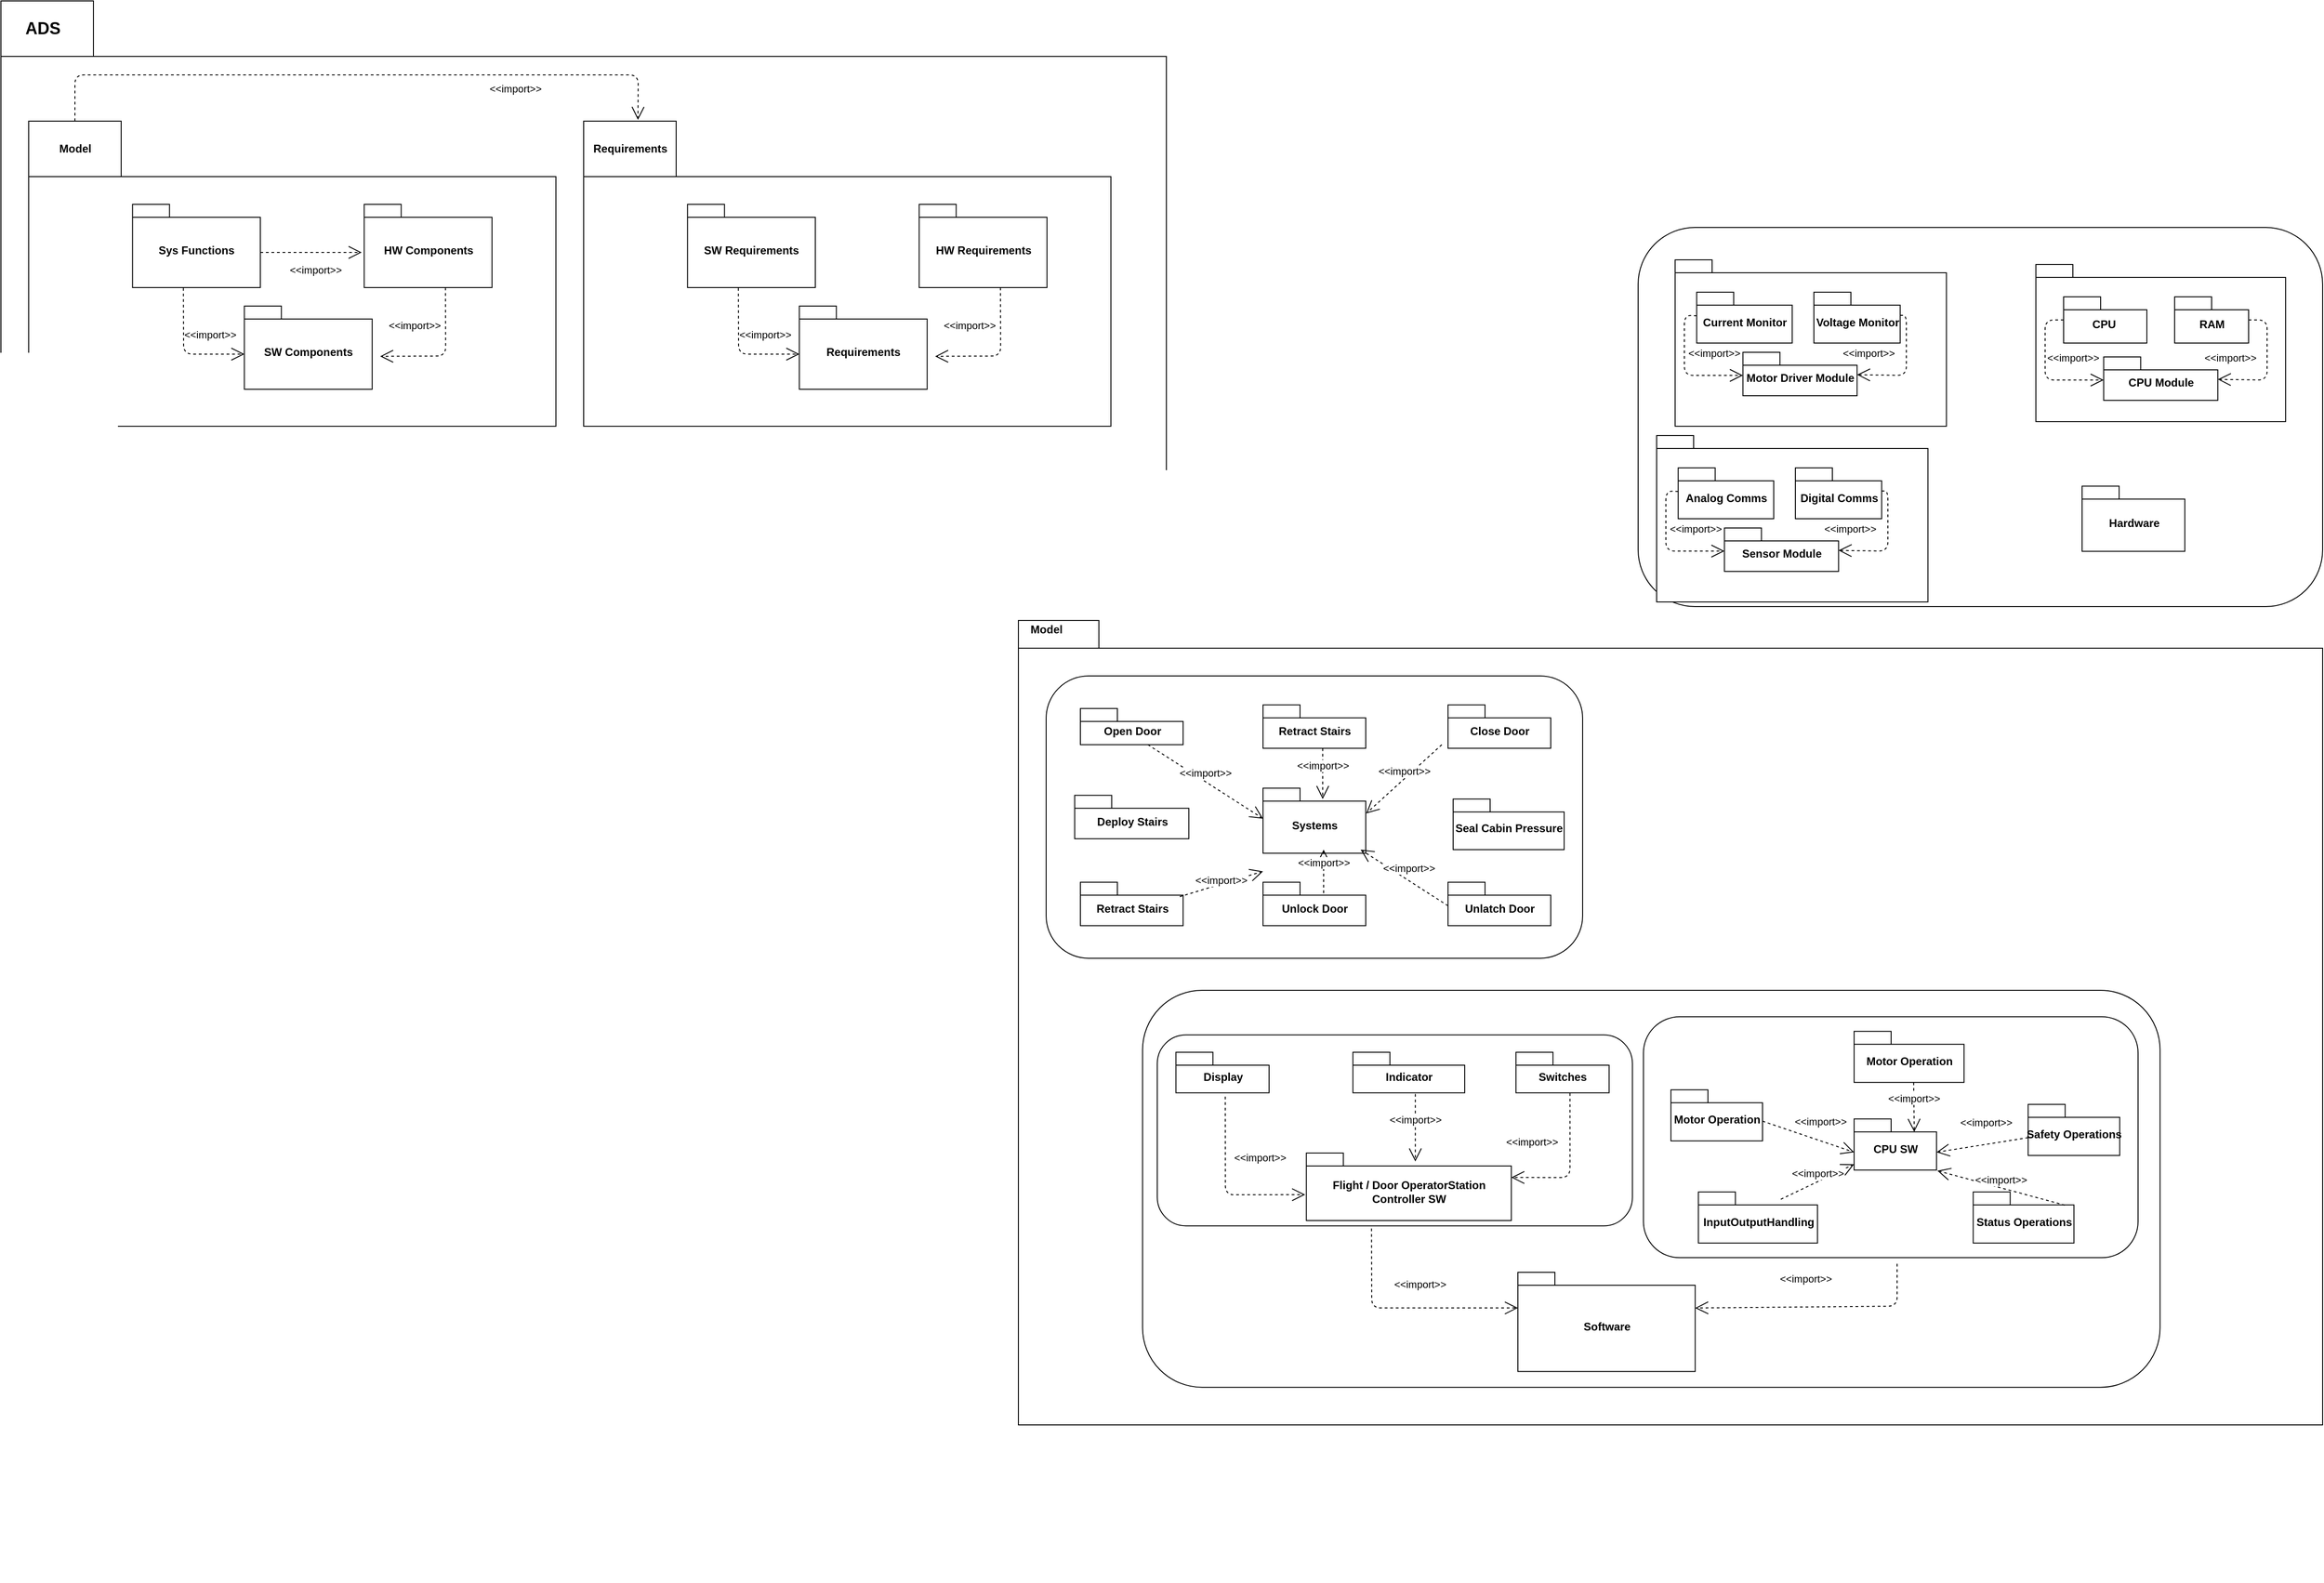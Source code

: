 <mxfile version="14.7.0" type="github">
  <diagram name="Page-1" id="5f0bae14-7c28-e335-631c-24af17079c00">
    <mxGraphModel dx="2442" dy="927" grid="1" gridSize="10" guides="1" tooltips="1" connect="1" arrows="1" fold="1" page="1" pageScale="1" pageWidth="1100" pageHeight="850" background="none" math="0" shadow="0">
      <root>
        <mxCell id="0" />
        <mxCell id="1" parent="0" />
        <mxCell id="LVj0R4BeIXPEFF04GviU-104" value="" style="shape=folder;fontStyle=1;spacingTop=10;tabWidth=100;tabHeight=60;tabPosition=left;html=1;" parent="1" vertex="1">
          <mxGeometry x="-780" y="620" width="1260" height="560" as="geometry" />
        </mxCell>
        <mxCell id="LVj0R4BeIXPEFF04GviU-92" value="" style="group" parent="1" vertex="1" connectable="0">
          <mxGeometry x="320" y="1290" width="1410" height="1040" as="geometry" />
        </mxCell>
        <mxCell id="LVj0R4BeIXPEFF04GviU-5" value="&amp;nbsp;&amp;nbsp;" style="shape=folder;fontStyle=1;spacingTop=10;tabWidth=40;tabHeight=30;tabPosition=left;html=1;" parent="LVj0R4BeIXPEFF04GviU-92" vertex="1">
          <mxGeometry width="1410" height="870" as="geometry" />
        </mxCell>
        <mxCell id="LVj0R4BeIXPEFF04GviU-16" value="Model" style="text;html=1;align=center;verticalAlign=middle;resizable=0;points=[];autosize=1;strokeColor=none;fontStyle=1" parent="LVj0R4BeIXPEFF04GviU-92" vertex="1">
          <mxGeometry x="5" width="50" height="20" as="geometry" />
        </mxCell>
        <mxCell id="LVj0R4BeIXPEFF04GviU-90" value="" style="group" parent="LVj0R4BeIXPEFF04GviU-92" vertex="1" connectable="0">
          <mxGeometry x="150" y="399.999" width="1110" height="572.477" as="geometry" />
        </mxCell>
        <mxCell id="LVj0R4BeIXPEFF04GviU-38" value="" style="group" parent="LVj0R4BeIXPEFF04GviU-90" vertex="1" connectable="0">
          <mxGeometry width="1110" height="572.477" as="geometry" />
        </mxCell>
        <mxCell id="LVj0R4BeIXPEFF04GviU-39" value="z" style="group" parent="LVj0R4BeIXPEFF04GviU-38" vertex="1" connectable="0">
          <mxGeometry width="1110" height="572.477" as="geometry" />
        </mxCell>
        <mxCell id="LVj0R4BeIXPEFF04GviU-40" value="" style="group" parent="LVj0R4BeIXPEFF04GviU-39" vertex="1" connectable="0">
          <mxGeometry x="-35.744" width="1145.744" height="572.477" as="geometry" />
        </mxCell>
        <mxCell id="LVj0R4BeIXPEFF04GviU-41" value="" style="rounded=1;whiteSpace=wrap;html=1;" parent="LVj0R4BeIXPEFF04GviU-40" vertex="1">
          <mxGeometry x="20" width="1100" height="429.358" as="geometry" />
        </mxCell>
        <mxCell id="LVj0R4BeIXPEFF04GviU-42" value="Software" style="shape=folder;fontStyle=1;spacingTop=10;tabWidth=40;tabHeight=14;tabPosition=left;html=1;" parent="LVj0R4BeIXPEFF04GviU-40" vertex="1">
          <mxGeometry x="425.748" y="304.964" width="191.677" height="107.242" as="geometry" />
        </mxCell>
        <mxCell id="LVj0R4BeIXPEFF04GviU-71" value="" style="group" parent="LVj0R4BeIXPEFF04GviU-40" vertex="1" connectable="0">
          <mxGeometry x="561.49" y="28.624" width="584.25" height="276.344" as="geometry" />
        </mxCell>
        <mxCell id="LVj0R4BeIXPEFF04GviU-65" value="" style="group" parent="LVj0R4BeIXPEFF04GviU-71" vertex="1" connectable="0">
          <mxGeometry width="584.25" height="276.344" as="geometry" />
        </mxCell>
        <mxCell id="LVj0R4BeIXPEFF04GviU-59" value="" style="rounded=1;whiteSpace=wrap;html=1;" parent="LVj0R4BeIXPEFF04GviU-65" vertex="1">
          <mxGeometry width="534.737" height="260.553" as="geometry" />
        </mxCell>
        <mxCell id="LVj0R4BeIXPEFF04GviU-50" value="CPU SW" style="shape=folder;fontStyle=1;spacingTop=10;tabWidth=40;tabHeight=14;tabPosition=left;html=1;" parent="LVj0R4BeIXPEFF04GviU-65" vertex="1">
          <mxGeometry x="227.758" y="110.538" width="89.123" height="55.269" as="geometry" />
        </mxCell>
        <mxCell id="LVj0R4BeIXPEFF04GviU-60" value="Motor Operation" style="shape=folder;fontStyle=1;spacingTop=10;tabWidth=40;tabHeight=14;tabPosition=left;html=1;" parent="LVj0R4BeIXPEFF04GviU-65" vertex="1">
          <mxGeometry x="227.758" y="15.791" width="118.831" height="55.269" as="geometry" />
        </mxCell>
        <mxCell id="LVj0R4BeIXPEFF04GviU-61" value="Safety Operations&lt;span style=&quot;color: rgba(0 , 0 , 0 , 0) ; font-family: monospace ; font-size: 0px ; font-weight: 400&quot;&gt;%3CmxGraphModel%3E%3Croot%3E%3CmxCell%20id%3D%220%22%2F%3E%3CmxCell%20id%3D%221%22%20parent%3D%220%22%2F%3E%3CmxCell%20id%3D%222%22%20value%3D%22Motor%20Operation%22%20style%3D%22shape%3Dfolder%3BfontStyle%3D1%3BspacingTop%3D10%3BtabWidth%3D40%3BtabHeight%3D14%3BtabPosition%3Dleft%3Bhtml%3D1%3B%22%20vertex%3D%221%22%20parent%3D%221%22%3E%3CmxGeometry%20x%3D%221029.654%22%20y%3D%22930%22%20width%3D%22146.9%22%20height%3D%2270%22%20as%3D%22geometry%22%2F%3E%3C%2FmxCell%3E%3C%2Froot%3E%3C%2FmxGraphModel%3E&lt;/span&gt;" style="shape=folder;fontStyle=1;spacingTop=10;tabWidth=40;tabHeight=14;tabPosition=left;html=1;" parent="LVj0R4BeIXPEFF04GviU-65" vertex="1">
          <mxGeometry x="415.907" y="94.747" width="99.025" height="55.269" as="geometry" />
        </mxCell>
        <mxCell id="LVj0R4BeIXPEFF04GviU-62" value="Status Operations" style="shape=folder;fontStyle=1;spacingTop=10;tabWidth=40;tabHeight=14;tabPosition=left;html=1;" parent="LVj0R4BeIXPEFF04GviU-65" vertex="1">
          <mxGeometry x="356.492" y="189.493" width="108.928" height="55.269" as="geometry" />
        </mxCell>
        <mxCell id="LVj0R4BeIXPEFF04GviU-63" value="InputOutputHandling" style="shape=folder;fontStyle=1;spacingTop=10;tabWidth=40;tabHeight=14;tabPosition=left;html=1;" parent="LVj0R4BeIXPEFF04GviU-65" vertex="1">
          <mxGeometry x="59.415" y="189.493" width="128.733" height="55.269" as="geometry" />
        </mxCell>
        <mxCell id="LVj0R4BeIXPEFF04GviU-64" value="Motor Operation" style="shape=folder;fontStyle=1;spacingTop=10;tabWidth=40;tabHeight=14;tabPosition=left;html=1;" parent="LVj0R4BeIXPEFF04GviU-65" vertex="1">
          <mxGeometry x="29.708" y="78.955" width="99.025" height="55.269" as="geometry" />
        </mxCell>
        <mxCell id="LVj0R4BeIXPEFF04GviU-66" value="&amp;lt;&amp;lt;import&amp;gt;&amp;gt;" style="edgeStyle=none;html=1;endArrow=open;endSize=12;dashed=1;verticalAlign=bottom;entryX=0;entryY=0;entryDx=65;entryDy=14;entryPerimeter=0;" parent="LVj0R4BeIXPEFF04GviU-65" target="LVj0R4BeIXPEFF04GviU-50" edge="1">
          <mxGeometry width="160" relative="1" as="geometry">
            <mxPoint x="292.125" y="71.06" as="sourcePoint" />
            <mxPoint x="297.076" y="168.175" as="targetPoint" />
          </mxGeometry>
        </mxCell>
        <mxCell id="LVj0R4BeIXPEFF04GviU-69" value="&amp;lt;&amp;lt;import&amp;gt;&amp;gt;" style="edgeStyle=none;html=1;endArrow=open;endSize=12;dashed=1;verticalAlign=bottom;entryX=0;entryY=0;entryDx=90;entryDy=56;entryPerimeter=0;" parent="LVj0R4BeIXPEFF04GviU-65" target="LVj0R4BeIXPEFF04GviU-50" edge="1">
          <mxGeometry width="160" relative="1" as="geometry">
            <mxPoint x="455.515" y="203.705" as="sourcePoint" />
            <mxPoint x="356.492" y="165.807" as="targetPoint" />
          </mxGeometry>
        </mxCell>
        <mxCell id="LVj0R4BeIXPEFF04GviU-87" value="&amp;lt;&amp;lt;import&amp;gt;&amp;gt;" style="edgeStyle=none;html=1;endArrow=open;endSize=12;dashed=1;verticalAlign=bottom;entryX=0;entryY=0;entryDx=89.123;entryDy=35.963;entryPerimeter=0;exitX=0;exitY=0;exitDx=0;exitDy=35.963;exitPerimeter=0;" parent="LVj0R4BeIXPEFF04GviU-65" source="LVj0R4BeIXPEFF04GviU-61" target="LVj0R4BeIXPEFF04GviU-50" edge="1">
          <mxGeometry x="-0.121" y="-14" width="160" relative="1" as="geometry">
            <mxPoint x="419.991" y="75.982" as="sourcePoint" />
            <mxPoint x="519.018" y="93.406" as="targetPoint" />
            <mxPoint as="offset" />
          </mxGeometry>
        </mxCell>
        <mxCell id="LVj0R4BeIXPEFF04GviU-67" value="&amp;lt;&amp;lt;import&amp;gt;&amp;gt;" style="edgeStyle=none;html=1;endArrow=open;endSize=12;dashed=1;verticalAlign=bottom;entryX=0;entryY=0;entryDx=0;entryDy=35.963;entryPerimeter=0;" parent="LVj0R4BeIXPEFF04GviU-71" target="LVj0R4BeIXPEFF04GviU-50" edge="1">
          <mxGeometry x="0.197" y="11" width="160" relative="1" as="geometry">
            <mxPoint x="128.731" y="112.906" as="sourcePoint" />
            <mxPoint x="131.932" y="163.438" as="targetPoint" />
            <mxPoint as="offset" />
          </mxGeometry>
        </mxCell>
        <mxCell id="LVj0R4BeIXPEFF04GviU-68" value="&amp;lt;&amp;lt;import&amp;gt;&amp;gt;" style="edgeStyle=none;html=1;endArrow=open;endSize=12;dashed=1;verticalAlign=bottom;" parent="LVj0R4BeIXPEFF04GviU-71" target="LVj0R4BeIXPEFF04GviU-50" edge="1">
          <mxGeometry width="160" relative="1" as="geometry">
            <mxPoint x="148.536" y="197.389" as="sourcePoint" />
            <mxPoint x="247.564" y="214.814" as="targetPoint" />
          </mxGeometry>
        </mxCell>
        <mxCell id="LVj0R4BeIXPEFF04GviU-72" value="" style="group" parent="LVj0R4BeIXPEFF04GviU-40" vertex="1" connectable="0">
          <mxGeometry x="15.75" y="30" width="594.25" height="219.01" as="geometry" />
        </mxCell>
        <mxCell id="LVj0R4BeIXPEFF04GviU-73" value="" style="group" parent="LVj0R4BeIXPEFF04GviU-72" vertex="1" connectable="0">
          <mxGeometry y="18.251" width="594.25" height="219.01" as="geometry" />
        </mxCell>
        <mxCell id="LVj0R4BeIXPEFF04GviU-74" value="" style="rounded=1;whiteSpace=wrap;html=1;" parent="LVj0R4BeIXPEFF04GviU-73" vertex="1">
          <mxGeometry x="20.144" width="513.674" height="206.499" as="geometry" />
        </mxCell>
        <mxCell id="LVj0R4BeIXPEFF04GviU-75" value="Flight / Door OperatorStation &lt;br&gt;Controller SW" style="shape=folder;fontStyle=1;spacingTop=10;tabWidth=40;tabHeight=14;tabPosition=left;html=1;" parent="LVj0R4BeIXPEFF04GviU-73" vertex="1">
          <mxGeometry x="181.297" y="127.756" width="221.585" height="73.003" as="geometry" />
        </mxCell>
        <mxCell id="LVj0R4BeIXPEFF04GviU-76" value="Indicator" style="shape=folder;fontStyle=1;spacingTop=10;tabWidth=40;tabHeight=14;tabPosition=left;html=1;" parent="LVj0R4BeIXPEFF04GviU-73" vertex="1">
          <mxGeometry x="231.657" y="18.775" width="120.864" height="43.802" as="geometry" />
        </mxCell>
        <mxCell id="LVj0R4BeIXPEFF04GviU-77" value="Switches" style="shape=folder;fontStyle=1;spacingTop=10;tabWidth=40;tabHeight=14;tabPosition=left;html=1;" parent="LVj0R4BeIXPEFF04GviU-73" vertex="1">
          <mxGeometry x="407.917" y="18.772" width="100.72" height="43.802" as="geometry" />
        </mxCell>
        <mxCell id="LVj0R4BeIXPEFF04GviU-80" value="Display" style="shape=folder;fontStyle=1;spacingTop=10;tabWidth=40;tabHeight=14;tabPosition=left;html=1;" parent="LVj0R4BeIXPEFF04GviU-73" vertex="1">
          <mxGeometry x="40.288" y="18.772" width="100.72" height="43.802" as="geometry" />
        </mxCell>
        <mxCell id="LVj0R4BeIXPEFF04GviU-81" value="&amp;lt;&amp;lt;import&amp;gt;&amp;gt;" style="edgeStyle=none;html=1;endArrow=open;endSize=12;dashed=1;verticalAlign=bottom;" parent="LVj0R4BeIXPEFF04GviU-73" edge="1">
          <mxGeometry width="160" relative="1" as="geometry">
            <mxPoint x="299.119" y="63.878" as="sourcePoint" />
            <mxPoint x="299.119" y="136.881" as="targetPoint" />
          </mxGeometry>
        </mxCell>
        <mxCell id="LVj0R4BeIXPEFF04GviU-85" value="&amp;lt;&amp;lt;import&amp;gt;&amp;gt;" style="edgeStyle=none;html=1;endArrow=open;endSize=12;dashed=1;verticalAlign=bottom;" parent="LVj0R4BeIXPEFF04GviU-73" edge="1">
          <mxGeometry x="0.491" y="31" width="160" relative="1" as="geometry">
            <mxPoint x="93.65" y="66.743" as="sourcePoint" />
            <mxPoint x="179.994" y="172.75" as="targetPoint" />
            <Array as="points">
              <mxPoint x="93.77" y="172.948" />
            </Array>
            <mxPoint as="offset" />
          </mxGeometry>
        </mxCell>
        <mxCell id="LVj0R4BeIXPEFF04GviU-86" value="&amp;lt;&amp;lt;import&amp;gt;&amp;gt;" style="edgeStyle=none;html=1;endArrow=open;endSize=12;dashed=1;verticalAlign=bottom;" parent="LVj0R4BeIXPEFF04GviU-73" edge="1">
          <mxGeometry x="0.718" y="-29" width="160" relative="1" as="geometry">
            <mxPoint x="466.315" y="62.965" as="sourcePoint" />
            <mxPoint x="402.881" y="154.156" as="targetPoint" />
            <Array as="points">
              <mxPoint x="466.315" y="154.22" />
            </Array>
            <mxPoint as="offset" />
          </mxGeometry>
        </mxCell>
        <mxCell id="LVj0R4BeIXPEFF04GviU-88" value="&amp;lt;&amp;lt;import&amp;gt;&amp;gt;" style="edgeStyle=none;html=1;endArrow=open;endSize=12;dashed=1;verticalAlign=bottom;entryX=0;entryY=0;entryDx=0;entryDy=38.6;entryPerimeter=0;" parent="LVj0R4BeIXPEFF04GviU-40" target="LVj0R4BeIXPEFF04GviU-42" edge="1">
          <mxGeometry x="0.127" y="17" width="160" relative="1" as="geometry">
            <mxPoint x="267.514" y="257.615" as="sourcePoint" />
            <mxPoint x="185.744" y="348.257" as="targetPoint" />
            <Array as="points">
              <mxPoint x="267.744" y="343.486" />
            </Array>
            <mxPoint as="offset" />
          </mxGeometry>
        </mxCell>
        <mxCell id="LVj0R4BeIXPEFF04GviU-89" value="&amp;lt;&amp;lt;import&amp;gt;&amp;gt;" style="edgeStyle=none;html=1;endArrow=open;endSize=12;dashed=1;verticalAlign=bottom;entryX=0;entryY=0;entryDx=191.677;entryDy=38.6;entryPerimeter=0;" parent="LVj0R4BeIXPEFF04GviU-90" target="LVj0R4BeIXPEFF04GviU-42" edge="1">
          <mxGeometry x="0.098" y="-20" width="160" relative="1" as="geometry">
            <mxPoint x="800" y="295.78" as="sourcePoint" />
            <mxPoint x="520" y="381.651" as="targetPoint" />
            <mxPoint y="-1" as="offset" />
            <Array as="points">
              <mxPoint x="800" y="341.578" />
            </Array>
          </mxGeometry>
        </mxCell>
        <mxCell id="LVj0R4BeIXPEFF04GviU-37" value="" style="group" parent="LVj0R4BeIXPEFF04GviU-92" vertex="1" connectable="0">
          <mxGeometry x="50" y="60.004" width="580" height="305.321" as="geometry" />
        </mxCell>
        <mxCell id="LVj0R4BeIXPEFF04GviU-23" value="z" style="group" parent="LVj0R4BeIXPEFF04GviU-37" vertex="1" connectable="0">
          <mxGeometry width="580" height="305.321" as="geometry" />
        </mxCell>
        <mxCell id="LVj0R4BeIXPEFF04GviU-29" value="" style="group" parent="LVj0R4BeIXPEFF04GviU-23" vertex="1" connectable="0">
          <mxGeometry x="-20" width="580" height="305.321" as="geometry" />
        </mxCell>
        <mxCell id="LVj0R4BeIXPEFF04GviU-22" value="" style="rounded=1;whiteSpace=wrap;html=1;" parent="LVj0R4BeIXPEFF04GviU-29" vertex="1">
          <mxGeometry width="580" height="305.321" as="geometry" />
        </mxCell>
        <mxCell id="LVj0R4BeIXPEFF04GviU-6" value="Systems" style="shape=folder;fontStyle=1;spacingTop=10;tabWidth=40;tabHeight=14;tabPosition=left;html=1;" parent="LVj0R4BeIXPEFF04GviU-29" vertex="1">
          <mxGeometry x="234.468" y="121.346" width="111.064" height="70.459" as="geometry" />
        </mxCell>
        <mxCell id="LVj0R4BeIXPEFF04GviU-11" value="Open Door" style="shape=folder;fontStyle=1;spacingTop=10;tabWidth=40;tabHeight=14;tabPosition=left;html=1;" parent="LVj0R4BeIXPEFF04GviU-29" vertex="1">
          <mxGeometry x="37.02" y="35.229" width="111.06" height="39.144" as="geometry" />
        </mxCell>
        <mxCell id="LVj0R4BeIXPEFF04GviU-10" value="Deploy Stairs" style="shape=folder;fontStyle=1;spacingTop=10;tabWidth=40;tabHeight=14;tabPosition=left;html=1;" parent="LVj0R4BeIXPEFF04GviU-29" vertex="1">
          <mxGeometry x="30.85" y="129.174" width="123.4" height="46.972" as="geometry" />
        </mxCell>
        <mxCell id="LVj0R4BeIXPEFF04GviU-24" value="Retract Stairs" style="shape=folder;fontStyle=1;spacingTop=10;tabWidth=40;tabHeight=14;tabPosition=left;html=1;" parent="LVj0R4BeIXPEFF04GviU-29" vertex="1">
          <mxGeometry x="37.02" y="223.119" width="111.06" height="46.972" as="geometry" />
        </mxCell>
        <mxCell id="LVj0R4BeIXPEFF04GviU-26" value="Unlock Door" style="shape=folder;fontStyle=1;spacingTop=10;tabWidth=40;tabHeight=14;tabPosition=left;html=1;" parent="LVj0R4BeIXPEFF04GviU-29" vertex="1">
          <mxGeometry x="234.47" y="223.119" width="111.06" height="46.972" as="geometry" />
        </mxCell>
        <mxCell id="LVj0R4BeIXPEFF04GviU-25" value="Retract Stairs" style="shape=folder;fontStyle=1;spacingTop=10;tabWidth=40;tabHeight=14;tabPosition=left;html=1;" parent="LVj0R4BeIXPEFF04GviU-29" vertex="1">
          <mxGeometry x="234.47" y="31.315" width="111.06" height="46.972" as="geometry" />
        </mxCell>
        <mxCell id="LVj0R4BeIXPEFF04GviU-27" value="Close Door" style="shape=folder;fontStyle=1;spacingTop=10;tabWidth=40;tabHeight=14;tabPosition=left;html=1;" parent="LVj0R4BeIXPEFF04GviU-29" vertex="1">
          <mxGeometry x="434.47" y="31.315" width="111.06" height="46.972" as="geometry" />
        </mxCell>
        <mxCell id="LVj0R4BeIXPEFF04GviU-28" value="Unlatch Door" style="shape=folder;fontStyle=1;spacingTop=10;tabWidth=40;tabHeight=14;tabPosition=left;html=1;" parent="LVj0R4BeIXPEFF04GviU-29" vertex="1">
          <mxGeometry x="434.47" y="223.119" width="111.06" height="46.972" as="geometry" />
        </mxCell>
        <mxCell id="LVj0R4BeIXPEFF04GviU-9" value="Seal Cabin Pressure" style="shape=folder;fontStyle=1;spacingTop=10;tabWidth=40;tabHeight=14;tabPosition=left;html=1;" parent="LVj0R4BeIXPEFF04GviU-29" vertex="1">
          <mxGeometry x="440" y="133.089" width="120" height="54.801" as="geometry" />
        </mxCell>
        <mxCell id="LVj0R4BeIXPEFF04GviU-30" value="&amp;lt;&amp;lt;import&amp;gt;&amp;gt;" style="edgeStyle=none;html=1;endArrow=open;endSize=12;dashed=1;verticalAlign=bottom;entryX=0;entryY=0;entryDx=0;entryDy=33;entryPerimeter=0;" parent="LVj0R4BeIXPEFF04GviU-29" target="LVj0R4BeIXPEFF04GviU-6" edge="1">
          <mxGeometry width="160" relative="1" as="geometry">
            <mxPoint x="110" y="74.373" as="sourcePoint" />
            <mxPoint x="270" y="74.373" as="targetPoint" />
          </mxGeometry>
        </mxCell>
        <mxCell id="LVj0R4BeIXPEFF04GviU-31" value="&amp;lt;&amp;lt;import&amp;gt;&amp;gt;" style="edgeStyle=none;html=1;endArrow=open;endSize=12;dashed=1;verticalAlign=bottom;" parent="LVj0R4BeIXPEFF04GviU-29" edge="1">
          <mxGeometry width="160" relative="1" as="geometry">
            <mxPoint x="427.77" y="74.373" as="sourcePoint" />
            <mxPoint x="346" y="148.746" as="targetPoint" />
          </mxGeometry>
        </mxCell>
        <mxCell id="LVj0R4BeIXPEFF04GviU-32" value="&amp;lt;&amp;lt;import&amp;gt;&amp;gt;" style="edgeStyle=none;html=1;endArrow=open;endSize=12;dashed=1;verticalAlign=bottom;entryX=0;entryY=0;entryDx=0;entryDy=90;entryPerimeter=0;" parent="LVj0R4BeIXPEFF04GviU-29" target="LVj0R4BeIXPEFF04GviU-6" edge="1">
          <mxGeometry x="-0.043" y="-4" width="160" relative="1" as="geometry">
            <mxPoint x="144.47" y="238.777" as="sourcePoint" />
            <mxPoint x="234.47" y="156.575" as="targetPoint" />
            <mxPoint y="1" as="offset" />
          </mxGeometry>
        </mxCell>
        <mxCell id="LVj0R4BeIXPEFF04GviU-35" value="&amp;lt;&amp;lt;import&amp;gt;&amp;gt;" style="edgeStyle=none;html=1;endArrow=open;endSize=12;dashed=1;verticalAlign=bottom;" parent="LVj0R4BeIXPEFF04GviU-29" edge="1">
          <mxGeometry width="160" relative="1" as="geometry">
            <mxPoint x="299" y="78.287" as="sourcePoint" />
            <mxPoint x="299" y="133.089" as="targetPoint" />
          </mxGeometry>
        </mxCell>
        <mxCell id="LVj0R4BeIXPEFF04GviU-36" value="&amp;lt;&amp;lt;import&amp;gt;&amp;gt;" style="edgeStyle=none;html=1;endArrow=open;endSize=12;dashed=1;verticalAlign=bottom;" parent="LVj0R4BeIXPEFF04GviU-29" edge="1">
          <mxGeometry width="160" relative="1" as="geometry">
            <mxPoint x="300" y="234.862" as="sourcePoint" />
            <mxPoint x="300" y="187.89" as="targetPoint" />
          </mxGeometry>
        </mxCell>
        <mxCell id="LVj0R4BeIXPEFF04GviU-34" value="&amp;lt;&amp;lt;import&amp;gt;&amp;gt;" style="edgeStyle=none;html=1;endArrow=open;endSize=12;dashed=1;verticalAlign=bottom;exitX=0;exitY=0;exitDx=0;exitDy=25.5;exitPerimeter=0;" parent="LVj0R4BeIXPEFF04GviU-37" source="LVj0R4BeIXPEFF04GviU-28" edge="1">
          <mxGeometry x="-0.043" y="-4" width="160" relative="1" as="geometry">
            <mxPoint x="415" y="227.034" as="sourcePoint" />
            <mxPoint x="320" y="187.89" as="targetPoint" />
            <mxPoint y="1" as="offset" />
          </mxGeometry>
        </mxCell>
        <mxCell id="LVj0R4BeIXPEFF04GviU-103" value="" style="group" parent="LVj0R4BeIXPEFF04GviU-92" vertex="1" connectable="0">
          <mxGeometry x="-470" y="-540" width="570" height="330" as="geometry" />
        </mxCell>
        <mxCell id="LVj0R4BeIXPEFF04GviU-101" value="" style="shape=folder;fontStyle=1;spacingTop=10;tabWidth=100;tabHeight=60;tabPosition=left;html=1;" parent="LVj0R4BeIXPEFF04GviU-103" vertex="1">
          <mxGeometry width="570" height="330" as="geometry" />
        </mxCell>
        <mxCell id="LVj0R4BeIXPEFF04GviU-100" value="" style="group" parent="LVj0R4BeIXPEFF04GviU-103" vertex="1" connectable="0">
          <mxGeometry x="86.364" y="70" width="431.818" height="260" as="geometry" />
        </mxCell>
        <mxCell id="LVj0R4BeIXPEFF04GviU-93" value="Requirements" style="shape=folder;fontStyle=1;spacingTop=10;tabWidth=40;tabHeight=14;tabPosition=left;html=1;" parent="LVj0R4BeIXPEFF04GviU-100" vertex="1">
          <mxGeometry x="146.818" y="130" width="138.182" height="90" as="geometry" />
        </mxCell>
        <mxCell id="LVj0R4BeIXPEFF04GviU-95" value="SW Requirements" style="shape=folder;fontStyle=1;spacingTop=10;tabWidth=40;tabHeight=14;tabPosition=left;html=1;" parent="LVj0R4BeIXPEFF04GviU-100" vertex="1">
          <mxGeometry x="25.909" y="20" width="138.182" height="90" as="geometry" />
        </mxCell>
        <mxCell id="LVj0R4BeIXPEFF04GviU-96" value="HW Requirements" style="shape=folder;fontStyle=1;spacingTop=10;tabWidth=40;tabHeight=14;tabPosition=left;html=1;" parent="LVj0R4BeIXPEFF04GviU-100" vertex="1">
          <mxGeometry x="276.364" y="20" width="138.182" height="90" as="geometry" />
        </mxCell>
        <mxCell id="LVj0R4BeIXPEFF04GviU-97" value="&amp;lt;&amp;lt;import&amp;gt;&amp;gt;" style="edgeStyle=none;html=1;endArrow=open;endSize=12;dashed=1;verticalAlign=bottom;" parent="LVj0R4BeIXPEFF04GviU-100" edge="1">
          <mxGeometry x="0.486" y="-24" width="160" relative="1" as="geometry">
            <mxPoint x="364.256" y="109.997" as="sourcePoint" />
            <mxPoint x="293.636" y="184.37" as="targetPoint" />
            <Array as="points">
              <mxPoint x="364.455" y="184" />
            </Array>
            <mxPoint as="offset" />
          </mxGeometry>
        </mxCell>
        <mxCell id="LVj0R4BeIXPEFF04GviU-98" value="&amp;lt;&amp;lt;import&amp;gt;&amp;gt;" style="edgeStyle=none;html=1;endArrow=open;endSize=12;dashed=1;verticalAlign=bottom;entryX=0;entryY=0;entryDx=0;entryDy=52;entryPerimeter=0;exitX=0.398;exitY=1.006;exitDx=0;exitDy=0;exitPerimeter=0;" parent="LVj0R4BeIXPEFF04GviU-100" source="LVj0R4BeIXPEFF04GviU-95" target="LVj0R4BeIXPEFF04GviU-93" edge="1">
          <mxGeometry x="0.458" y="12" width="160" relative="1" as="geometry">
            <mxPoint x="96.529" y="109.997" as="sourcePoint" />
            <mxPoint x="25.909" y="184.37" as="targetPoint" />
            <Array as="points">
              <mxPoint x="81.182" y="182" />
            </Array>
            <mxPoint as="offset" />
          </mxGeometry>
        </mxCell>
        <mxCell id="LVj0R4BeIXPEFF04GviU-102" value="&lt;b&gt;Requirements&lt;/b&gt;" style="text;html=1;align=center;verticalAlign=middle;resizable=0;points=[];autosize=1;strokeColor=none;" parent="LVj0R4BeIXPEFF04GviU-103" vertex="1">
          <mxGeometry y="20" width="100" height="20" as="geometry" />
        </mxCell>
        <mxCell id="LVj0R4BeIXPEFF04GviU-106" value="&lt;b&gt;&lt;font style=&quot;font-size: 18px&quot;&gt;ADS&lt;/font&gt;&lt;/b&gt;" style="text;html=1;align=center;verticalAlign=middle;resizable=0;points=[];autosize=1;strokeColor=none;" parent="1" vertex="1">
          <mxGeometry x="-760" y="640" width="50" height="20" as="geometry" />
        </mxCell>
        <mxCell id="LVj0R4BeIXPEFF04GviU-107" value="" style="group" parent="1" vertex="1" connectable="0">
          <mxGeometry x="-750" y="750" width="570" height="330" as="geometry" />
        </mxCell>
        <mxCell id="LVj0R4BeIXPEFF04GviU-108" value="" style="shape=folder;fontStyle=1;spacingTop=10;tabWidth=100;tabHeight=60;tabPosition=left;html=1;" parent="LVj0R4BeIXPEFF04GviU-107" vertex="1">
          <mxGeometry width="570" height="330" as="geometry" />
        </mxCell>
        <mxCell id="LVj0R4BeIXPEFF04GviU-109" value="" style="group" parent="LVj0R4BeIXPEFF04GviU-107" vertex="1" connectable="0">
          <mxGeometry x="86.364" y="70" width="431.818" height="260" as="geometry" />
        </mxCell>
        <mxCell id="LVj0R4BeIXPEFF04GviU-110" value="SW Components" style="shape=folder;fontStyle=1;spacingTop=10;tabWidth=40;tabHeight=14;tabPosition=left;html=1;" parent="LVj0R4BeIXPEFF04GviU-109" vertex="1">
          <mxGeometry x="146.818" y="130" width="138.182" height="90" as="geometry" />
        </mxCell>
        <mxCell id="LVj0R4BeIXPEFF04GviU-111" value="Sys Functions" style="shape=folder;fontStyle=1;spacingTop=10;tabWidth=40;tabHeight=14;tabPosition=left;html=1;" parent="LVj0R4BeIXPEFF04GviU-109" vertex="1">
          <mxGeometry x="25.909" y="20" width="138.182" height="90" as="geometry" />
        </mxCell>
        <mxCell id="LVj0R4BeIXPEFF04GviU-112" value="HW Components" style="shape=folder;fontStyle=1;spacingTop=10;tabWidth=40;tabHeight=14;tabPosition=left;html=1;" parent="LVj0R4BeIXPEFF04GviU-109" vertex="1">
          <mxGeometry x="276.364" y="20" width="138.182" height="90" as="geometry" />
        </mxCell>
        <mxCell id="LVj0R4BeIXPEFF04GviU-113" value="&amp;lt;&amp;lt;import&amp;gt;&amp;gt;" style="edgeStyle=none;html=1;endArrow=open;endSize=12;dashed=1;verticalAlign=bottom;" parent="LVj0R4BeIXPEFF04GviU-109" edge="1">
          <mxGeometry x="0.486" y="-24" width="160" relative="1" as="geometry">
            <mxPoint x="364.256" y="109.997" as="sourcePoint" />
            <mxPoint x="293.636" y="184.37" as="targetPoint" />
            <Array as="points">
              <mxPoint x="364.455" y="184" />
            </Array>
            <mxPoint as="offset" />
          </mxGeometry>
        </mxCell>
        <mxCell id="LVj0R4BeIXPEFF04GviU-114" value="&amp;lt;&amp;lt;import&amp;gt;&amp;gt;" style="edgeStyle=none;html=1;endArrow=open;endSize=12;dashed=1;verticalAlign=bottom;entryX=0;entryY=0;entryDx=0;entryDy=52;entryPerimeter=0;exitX=0.398;exitY=1.006;exitDx=0;exitDy=0;exitPerimeter=0;" parent="LVj0R4BeIXPEFF04GviU-109" source="LVj0R4BeIXPEFF04GviU-111" target="LVj0R4BeIXPEFF04GviU-110" edge="1">
          <mxGeometry x="0.458" y="12" width="160" relative="1" as="geometry">
            <mxPoint x="96.529" y="109.997" as="sourcePoint" />
            <mxPoint x="25.909" y="184.37" as="targetPoint" />
            <Array as="points">
              <mxPoint x="81.182" y="182" />
            </Array>
            <mxPoint as="offset" />
          </mxGeometry>
        </mxCell>
        <mxCell id="LVj0R4BeIXPEFF04GviU-116" value="&amp;lt;&amp;lt;import&amp;gt;&amp;gt;" style="edgeStyle=none;html=1;endArrow=open;endSize=12;dashed=1;verticalAlign=bottom;exitX=0;exitY=0;exitDx=138.182;exitDy=52;exitPerimeter=0;" parent="LVj0R4BeIXPEFF04GviU-109" source="LVj0R4BeIXPEFF04GviU-111" edge="1">
          <mxGeometry x="0.087" y="-28" width="160" relative="1" as="geometry">
            <mxPoint x="164.256" y="59.997" as="sourcePoint" />
            <mxPoint x="273.636" y="72" as="targetPoint" />
            <Array as="points" />
            <mxPoint as="offset" />
          </mxGeometry>
        </mxCell>
        <mxCell id="LVj0R4BeIXPEFF04GviU-115" value="&lt;b&gt;Model&lt;/b&gt;" style="text;html=1;align=center;verticalAlign=middle;resizable=0;points=[];autosize=1;strokeColor=none;" parent="LVj0R4BeIXPEFF04GviU-107" vertex="1">
          <mxGeometry x="25" y="20" width="50" height="20" as="geometry" />
        </mxCell>
        <mxCell id="LVj0R4BeIXPEFF04GviU-117" value="&amp;lt;&amp;lt;import&amp;gt;&amp;gt;" style="edgeStyle=none;html=1;endArrow=open;endSize=12;dashed=1;verticalAlign=bottom;exitX=0;exitY=0;exitDx=50;exitDy=0;exitPerimeter=0;entryX=0.103;entryY=-0.004;entryDx=0;entryDy=0;entryPerimeter=0;" parent="1" source="LVj0R4BeIXPEFF04GviU-108" target="LVj0R4BeIXPEFF04GviU-101" edge="1">
          <mxGeometry x="0.486" y="-24" width="160" relative="1" as="geometry">
            <mxPoint x="-649.38" y="749.997" as="sourcePoint" />
            <mxPoint x="-90" y="740" as="targetPoint" />
            <Array as="points">
              <mxPoint x="-700" y="730" />
              <mxPoint x="-700" y="700" />
              <mxPoint x="-91" y="700" />
            </Array>
            <mxPoint as="offset" />
          </mxGeometry>
        </mxCell>
        <mxCell id="ITK-49WeP9d02xciUTfI-1" value="" style="group" vertex="1" connectable="0" parent="1">
          <mxGeometry x="1000" y="860" width="720" height="410" as="geometry" />
        </mxCell>
        <mxCell id="ITK-49WeP9d02xciUTfI-2" value="z" style="group" vertex="1" connectable="0" parent="ITK-49WeP9d02xciUTfI-1">
          <mxGeometry x="10" y="5" width="720" height="410" as="geometry" />
        </mxCell>
        <mxCell id="ITK-49WeP9d02xciUTfI-3" value="" style="group" vertex="1" connectable="0" parent="ITK-49WeP9d02xciUTfI-2">
          <mxGeometry x="-20" width="740" height="410" as="geometry" />
        </mxCell>
        <mxCell id="ITK-49WeP9d02xciUTfI-4" value="" style="rounded=1;whiteSpace=wrap;html=1;" vertex="1" parent="ITK-49WeP9d02xciUTfI-3">
          <mxGeometry width="740" height="410" as="geometry" />
        </mxCell>
        <mxCell id="ITK-49WeP9d02xciUTfI-5" value="Hardware" style="shape=folder;fontStyle=1;spacingTop=10;tabWidth=40;tabHeight=14;tabPosition=left;html=1;" vertex="1" parent="ITK-49WeP9d02xciUTfI-3">
          <mxGeometry x="479.998" y="279.776" width="111.064" height="70.459" as="geometry" />
        </mxCell>
        <mxCell id="ITK-49WeP9d02xciUTfI-18" value="" style="edgeStyle=none;html=1;endArrow=open;endSize=12;dashed=1;verticalAlign=bottom;" edge="1" parent="ITK-49WeP9d02xciUTfI-3">
          <mxGeometry x="-0.793" y="-100" width="160" relative="1" as="geometry">
            <mxPoint x="510" y="180.062" as="sourcePoint" />
            <mxPoint x="510" y="133.09" as="targetPoint" />
            <Array as="points">
              <mxPoint x="520" y="165.2" />
            </Array>
            <mxPoint as="offset" />
          </mxGeometry>
        </mxCell>
        <mxCell id="ITK-49WeP9d02xciUTfI-62" value="" style="group" vertex="1" connectable="0" parent="ITK-49WeP9d02xciUTfI-3">
          <mxGeometry x="40" y="35" width="293.3" height="180" as="geometry" />
        </mxCell>
        <mxCell id="ITK-49WeP9d02xciUTfI-43" value="" style="shape=folder;fontStyle=1;spacingTop=10;tabWidth=40;tabHeight=14;tabPosition=left;html=1;" vertex="1" parent="ITK-49WeP9d02xciUTfI-62">
          <mxGeometry width="293.3" height="180" as="geometry" />
        </mxCell>
        <mxCell id="ITK-49WeP9d02xciUTfI-44" value="Current Monitor" style="shape=folder;fontStyle=1;spacingTop=10;tabWidth=40;tabHeight=14;tabPosition=left;html=1;" vertex="1" parent="ITK-49WeP9d02xciUTfI-62">
          <mxGeometry x="23.3" y="35" width="103.3" height="55" as="geometry" />
        </mxCell>
        <mxCell id="ITK-49WeP9d02xciUTfI-45" value="Voltage Monitor" style="shape=folder;fontStyle=1;spacingTop=10;tabWidth=40;tabHeight=14;tabPosition=left;html=1;" vertex="1" parent="ITK-49WeP9d02xciUTfI-62">
          <mxGeometry x="150" y="35" width="93.3" height="55" as="geometry" />
        </mxCell>
        <mxCell id="ITK-49WeP9d02xciUTfI-46" value="Motor Driver Module" style="shape=folder;fontStyle=1;spacingTop=10;tabWidth=40;tabHeight=14;tabPosition=left;html=1;" vertex="1" parent="ITK-49WeP9d02xciUTfI-62">
          <mxGeometry x="73.3" y="100.004" width="123.4" height="46.972" as="geometry" />
        </mxCell>
        <mxCell id="ITK-49WeP9d02xciUTfI-47" value="&amp;lt;&amp;lt;import&amp;gt;&amp;gt;" style="edgeStyle=none;html=1;endArrow=open;endSize=12;dashed=1;verticalAlign=bottom;" edge="1" parent="ITK-49WeP9d02xciUTfI-62" target="ITK-49WeP9d02xciUTfI-46">
          <mxGeometry x="0.81" y="-14" width="160" relative="1" as="geometry">
            <mxPoint x="243.3" y="60" as="sourcePoint" />
            <mxPoint x="209.998" y="84.996" as="targetPoint" />
            <mxPoint as="offset" />
            <Array as="points">
              <mxPoint x="250" y="60" />
              <mxPoint x="250" y="80" />
              <mxPoint x="250" y="125" />
            </Array>
          </mxGeometry>
        </mxCell>
        <mxCell id="ITK-49WeP9d02xciUTfI-48" value="&amp;lt;&amp;lt;import&amp;gt;&amp;gt;" style="edgeStyle=none;html=1;endArrow=open;endSize=12;dashed=1;verticalAlign=bottom;" edge="1" parent="ITK-49WeP9d02xciUTfI-62" source="ITK-49WeP9d02xciUTfI-44">
          <mxGeometry x="0.551" y="15" width="160" relative="1" as="geometry">
            <mxPoint x="-16.7" y="60" as="sourcePoint" />
            <mxPoint x="73.3" y="125" as="targetPoint" />
            <mxPoint as="offset" />
            <Array as="points">
              <mxPoint x="10" y="60" />
              <mxPoint x="10" y="80" />
              <mxPoint x="10" y="125" />
            </Array>
          </mxGeometry>
        </mxCell>
        <mxCell id="ITK-49WeP9d02xciUTfI-61" value="" style="group" vertex="1" connectable="0" parent="ITK-49WeP9d02xciUTfI-3">
          <mxGeometry x="430" y="40" width="270" height="170" as="geometry" />
        </mxCell>
        <mxCell id="ITK-49WeP9d02xciUTfI-11" value="" style="shape=folder;fontStyle=1;spacingTop=10;tabWidth=40;tabHeight=14;tabPosition=left;html=1;" vertex="1" parent="ITK-49WeP9d02xciUTfI-61">
          <mxGeometry width="270" height="170" as="geometry" />
        </mxCell>
        <mxCell id="ITK-49WeP9d02xciUTfI-38" value="CPU&amp;nbsp;" style="shape=folder;fontStyle=1;spacingTop=10;tabWidth=40;tabHeight=14;tabPosition=left;html=1;" vertex="1" parent="ITK-49WeP9d02xciUTfI-61">
          <mxGeometry x="30" y="35" width="90" height="50" as="geometry" />
        </mxCell>
        <mxCell id="ITK-49WeP9d02xciUTfI-39" value="RAM" style="shape=folder;fontStyle=1;spacingTop=10;tabWidth=40;tabHeight=14;tabPosition=left;html=1;" vertex="1" parent="ITK-49WeP9d02xciUTfI-61">
          <mxGeometry x="150" y="35" width="80" height="50" as="geometry" />
        </mxCell>
        <mxCell id="ITK-49WeP9d02xciUTfI-40" value="CPU Module" style="shape=folder;fontStyle=1;spacingTop=10;tabWidth=40;tabHeight=14;tabPosition=left;html=1;" vertex="1" parent="ITK-49WeP9d02xciUTfI-61">
          <mxGeometry x="73.3" y="100.004" width="123.4" height="46.972" as="geometry" />
        </mxCell>
        <mxCell id="ITK-49WeP9d02xciUTfI-41" value="&amp;lt;&amp;lt;import&amp;gt;&amp;gt;" style="edgeStyle=none;html=1;endArrow=open;endSize=12;dashed=1;verticalAlign=bottom;" edge="1" parent="ITK-49WeP9d02xciUTfI-61" source="ITK-49WeP9d02xciUTfI-39" target="ITK-49WeP9d02xciUTfI-40">
          <mxGeometry x="0.81" y="-14" width="160" relative="1" as="geometry">
            <mxPoint x="120.0" y="112.427" as="sourcePoint" />
            <mxPoint x="209.998" y="84.996" as="targetPoint" />
            <mxPoint as="offset" />
            <Array as="points">
              <mxPoint x="250" y="60" />
              <mxPoint x="250" y="80" />
              <mxPoint x="250" y="125" />
            </Array>
          </mxGeometry>
        </mxCell>
        <mxCell id="ITK-49WeP9d02xciUTfI-42" value="&amp;lt;&amp;lt;import&amp;gt;&amp;gt;" style="edgeStyle=none;html=1;endArrow=open;endSize=12;dashed=1;verticalAlign=bottom;" edge="1" parent="ITK-49WeP9d02xciUTfI-61" source="ITK-49WeP9d02xciUTfI-38">
          <mxGeometry x="0.551" y="15" width="160" relative="1" as="geometry">
            <mxPoint x="-16.7" y="60" as="sourcePoint" />
            <mxPoint x="73.3" y="125" as="targetPoint" />
            <mxPoint as="offset" />
            <Array as="points">
              <mxPoint x="10" y="60" />
              <mxPoint x="10" y="80" />
              <mxPoint x="10" y="125" />
            </Array>
          </mxGeometry>
        </mxCell>
        <mxCell id="ITK-49WeP9d02xciUTfI-55" value="" style="shape=folder;fontStyle=1;spacingTop=10;tabWidth=40;tabHeight=14;tabPosition=left;html=1;" vertex="1" parent="ITK-49WeP9d02xciUTfI-3">
          <mxGeometry x="20" y="225" width="293.3" height="180" as="geometry" />
        </mxCell>
        <mxCell id="ITK-49WeP9d02xciUTfI-56" value="Analog Comms" style="shape=folder;fontStyle=1;spacingTop=10;tabWidth=40;tabHeight=14;tabPosition=left;html=1;" vertex="1" parent="ITK-49WeP9d02xciUTfI-3">
          <mxGeometry x="43.3" y="260" width="103.3" height="55" as="geometry" />
        </mxCell>
        <mxCell id="ITK-49WeP9d02xciUTfI-57" value="Digital Comms" style="shape=folder;fontStyle=1;spacingTop=10;tabWidth=40;tabHeight=14;tabPosition=left;html=1;" vertex="1" parent="ITK-49WeP9d02xciUTfI-3">
          <mxGeometry x="170" y="260" width="93.3" height="55" as="geometry" />
        </mxCell>
        <mxCell id="ITK-49WeP9d02xciUTfI-58" value="Sensor Module" style="shape=folder;fontStyle=1;spacingTop=10;tabWidth=40;tabHeight=14;tabPosition=left;html=1;" vertex="1" parent="ITK-49WeP9d02xciUTfI-3">
          <mxGeometry x="93.3" y="325.004" width="123.4" height="46.972" as="geometry" />
        </mxCell>
        <mxCell id="ITK-49WeP9d02xciUTfI-59" value="&amp;lt;&amp;lt;import&amp;gt;&amp;gt;" style="edgeStyle=none;html=1;endArrow=open;endSize=12;dashed=1;verticalAlign=bottom;" edge="1" parent="ITK-49WeP9d02xciUTfI-3" target="ITK-49WeP9d02xciUTfI-58">
          <mxGeometry x="0.81" y="-14" width="160" relative="1" as="geometry">
            <mxPoint x="263.3" y="285" as="sourcePoint" />
            <mxPoint x="229.998" y="309.996" as="targetPoint" />
            <mxPoint as="offset" />
            <Array as="points">
              <mxPoint x="270" y="285" />
              <mxPoint x="270" y="305" />
              <mxPoint x="270" y="350" />
            </Array>
          </mxGeometry>
        </mxCell>
        <mxCell id="ITK-49WeP9d02xciUTfI-60" value="&amp;lt;&amp;lt;import&amp;gt;&amp;gt;" style="edgeStyle=none;html=1;endArrow=open;endSize=12;dashed=1;verticalAlign=bottom;" edge="1" parent="ITK-49WeP9d02xciUTfI-3" source="ITK-49WeP9d02xciUTfI-56">
          <mxGeometry x="0.551" y="15" width="160" relative="1" as="geometry">
            <mxPoint x="3.3" y="285" as="sourcePoint" />
            <mxPoint x="93.3" y="350" as="targetPoint" />
            <mxPoint as="offset" />
            <Array as="points">
              <mxPoint x="30" y="285" />
              <mxPoint x="30" y="305" />
              <mxPoint x="30" y="350" />
            </Array>
          </mxGeometry>
        </mxCell>
      </root>
    </mxGraphModel>
  </diagram>
</mxfile>
